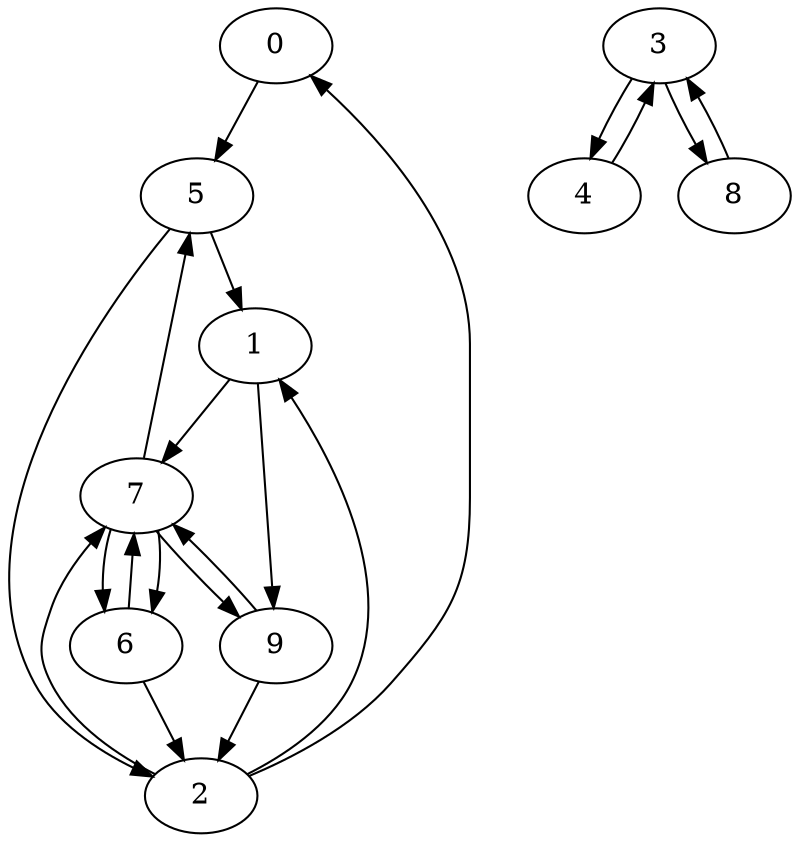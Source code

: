 digraph G {
  0 -> 5;
  1 -> 7;
  1 -> 9;
  2 -> 1;
  2 -> 0;
  2 -> 7;
  3 -> 4;
  3 -> 8;
  4 -> 3;
  5 -> 2;
  5 -> 1;
  6 -> 2;
  6 -> 7;
  7 -> 5;
  7 -> 9;
  7 -> 6;
  7 -> 6;
  8 -> 3;
  9 -> 2;
  9 -> 7;
}
